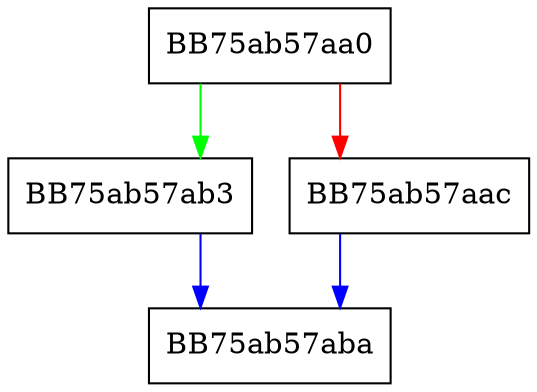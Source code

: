 digraph sqlite3VdbeSetVarmask {
  node [shape="box"];
  graph [splines=ortho];
  BB75ab57aa0 -> BB75ab57ab3 [color="green"];
  BB75ab57aa0 -> BB75ab57aac [color="red"];
  BB75ab57aac -> BB75ab57aba [color="blue"];
  BB75ab57ab3 -> BB75ab57aba [color="blue"];
}